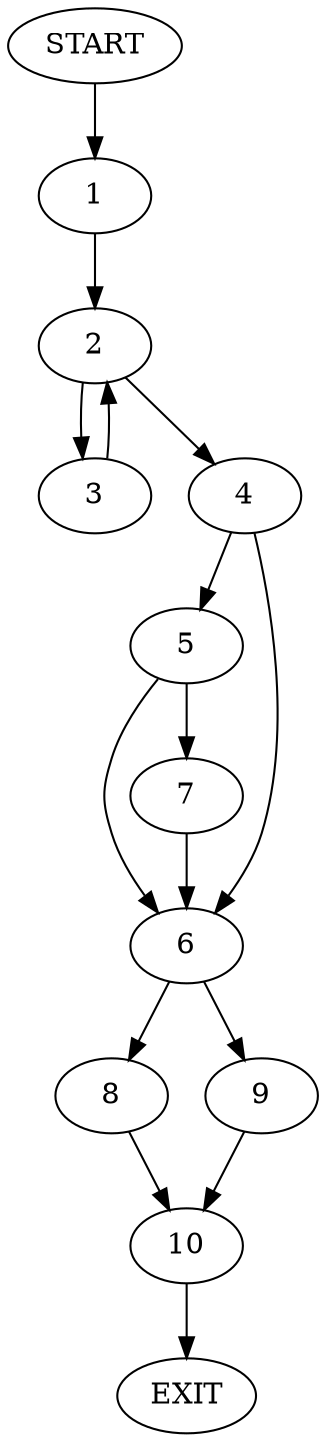 digraph {
0 [label="START"]
11 [label="EXIT"]
0 -> 1
1 -> 2
2 -> 3
2 -> 4
3 -> 2
4 -> 5
4 -> 6
5 -> 6
5 -> 7
6 -> 8
6 -> 9
7 -> 6
9 -> 10
8 -> 10
10 -> 11
}
